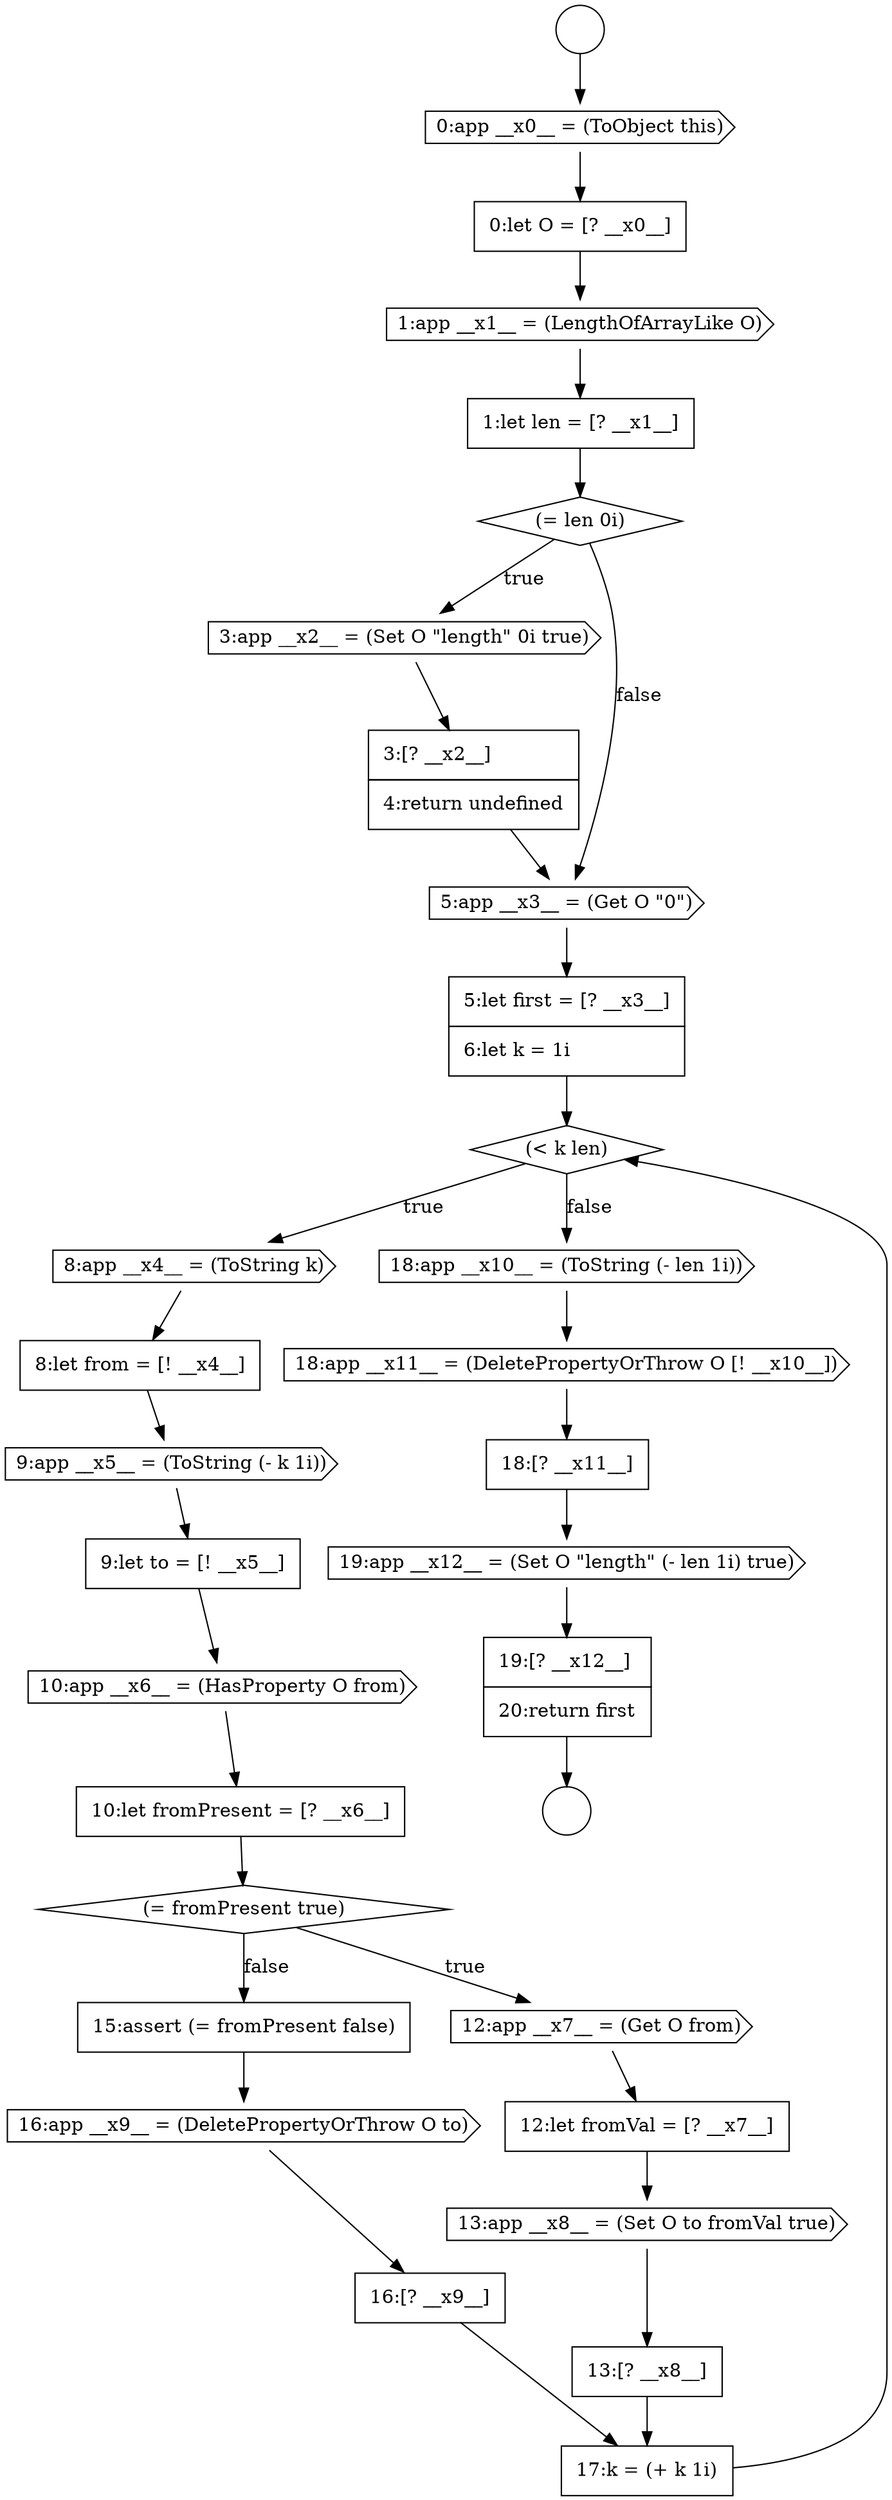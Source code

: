 digraph {
  node16027 [shape=diamond, label=<<font color="black">(&lt; k len)</font>> color="black" fillcolor="white" style=filled]
  node16039 [shape=none, margin=0, label=<<font color="black">
    <table border="0" cellborder="1" cellspacing="0" cellpadding="10">
      <tr><td align="left">15:assert (= fromPresent false)</td></tr>
    </table>
  </font>> color="black" fillcolor="white" style=filled]
  node16022 [shape=diamond, label=<<font color="black">(= len 0i)</font>> color="black" fillcolor="white" style=filled]
  node16035 [shape=cds, label=<<font color="black">12:app __x7__ = (Get O from)</font>> color="black" fillcolor="white" style=filled]
  node16028 [shape=cds, label=<<font color="black">8:app __x4__ = (ToString k)</font>> color="black" fillcolor="white" style=filled]
  node16044 [shape=cds, label=<<font color="black">18:app __x11__ = (DeletePropertyOrThrow O [! __x10__])</font>> color="black" fillcolor="white" style=filled]
  node16016 [shape=circle label=" " color="black" fillcolor="white" style=filled]
  node16031 [shape=none, margin=0, label=<<font color="black">
    <table border="0" cellborder="1" cellspacing="0" cellpadding="10">
      <tr><td align="left">9:let to = [! __x5__]</td></tr>
    </table>
  </font>> color="black" fillcolor="white" style=filled]
  node16043 [shape=cds, label=<<font color="black">18:app __x10__ = (ToString (- len 1i))</font>> color="black" fillcolor="white" style=filled]
  node16020 [shape=cds, label=<<font color="black">1:app __x1__ = (LengthOfArrayLike O)</font>> color="black" fillcolor="white" style=filled]
  node16032 [shape=cds, label=<<font color="black">10:app __x6__ = (HasProperty O from)</font>> color="black" fillcolor="white" style=filled]
  node16047 [shape=none, margin=0, label=<<font color="black">
    <table border="0" cellborder="1" cellspacing="0" cellpadding="10">
      <tr><td align="left">19:[? __x12__]</td></tr>
      <tr><td align="left">20:return first</td></tr>
    </table>
  </font>> color="black" fillcolor="white" style=filled]
  node16029 [shape=none, margin=0, label=<<font color="black">
    <table border="0" cellborder="1" cellspacing="0" cellpadding="10">
      <tr><td align="left">8:let from = [! __x4__]</td></tr>
    </table>
  </font>> color="black" fillcolor="white" style=filled]
  node16034 [shape=diamond, label=<<font color="black">(= fromPresent true)</font>> color="black" fillcolor="white" style=filled]
  node16038 [shape=none, margin=0, label=<<font color="black">
    <table border="0" cellborder="1" cellspacing="0" cellpadding="10">
      <tr><td align="left">13:[? __x8__]</td></tr>
    </table>
  </font>> color="black" fillcolor="white" style=filled]
  node16041 [shape=none, margin=0, label=<<font color="black">
    <table border="0" cellborder="1" cellspacing="0" cellpadding="10">
      <tr><td align="left">16:[? __x9__]</td></tr>
    </table>
  </font>> color="black" fillcolor="white" style=filled]
  node16021 [shape=none, margin=0, label=<<font color="black">
    <table border="0" cellborder="1" cellspacing="0" cellpadding="10">
      <tr><td align="left">1:let len = [? __x1__]</td></tr>
    </table>
  </font>> color="black" fillcolor="white" style=filled]
  node16045 [shape=none, margin=0, label=<<font color="black">
    <table border="0" cellborder="1" cellspacing="0" cellpadding="10">
      <tr><td align="left">18:[? __x11__]</td></tr>
    </table>
  </font>> color="black" fillcolor="white" style=filled]
  node16018 [shape=cds, label=<<font color="black">0:app __x0__ = (ToObject this)</font>> color="black" fillcolor="white" style=filled]
  node16026 [shape=none, margin=0, label=<<font color="black">
    <table border="0" cellborder="1" cellspacing="0" cellpadding="10">
      <tr><td align="left">5:let first = [? __x3__]</td></tr>
      <tr><td align="left">6:let k = 1i</td></tr>
    </table>
  </font>> color="black" fillcolor="white" style=filled]
  node16019 [shape=none, margin=0, label=<<font color="black">
    <table border="0" cellborder="1" cellspacing="0" cellpadding="10">
      <tr><td align="left">0:let O = [? __x0__]</td></tr>
    </table>
  </font>> color="black" fillcolor="white" style=filled]
  node16040 [shape=cds, label=<<font color="black">16:app __x9__ = (DeletePropertyOrThrow O to)</font>> color="black" fillcolor="white" style=filled]
  node16036 [shape=none, margin=0, label=<<font color="black">
    <table border="0" cellborder="1" cellspacing="0" cellpadding="10">
      <tr><td align="left">12:let fromVal = [? __x7__]</td></tr>
    </table>
  </font>> color="black" fillcolor="white" style=filled]
  node16023 [shape=cds, label=<<font color="black">3:app __x2__ = (Set O &quot;length&quot; 0i true)</font>> color="black" fillcolor="white" style=filled]
  node16033 [shape=none, margin=0, label=<<font color="black">
    <table border="0" cellborder="1" cellspacing="0" cellpadding="10">
      <tr><td align="left">10:let fromPresent = [? __x6__]</td></tr>
    </table>
  </font>> color="black" fillcolor="white" style=filled]
  node16030 [shape=cds, label=<<font color="black">9:app __x5__ = (ToString (- k 1i))</font>> color="black" fillcolor="white" style=filled]
  node16037 [shape=cds, label=<<font color="black">13:app __x8__ = (Set O to fromVal true)</font>> color="black" fillcolor="white" style=filled]
  node16025 [shape=cds, label=<<font color="black">5:app __x3__ = (Get O &quot;0&quot;)</font>> color="black" fillcolor="white" style=filled]
  node16024 [shape=none, margin=0, label=<<font color="black">
    <table border="0" cellborder="1" cellspacing="0" cellpadding="10">
      <tr><td align="left">3:[? __x2__]</td></tr>
      <tr><td align="left">4:return undefined</td></tr>
    </table>
  </font>> color="black" fillcolor="white" style=filled]
  node16042 [shape=none, margin=0, label=<<font color="black">
    <table border="0" cellborder="1" cellspacing="0" cellpadding="10">
      <tr><td align="left">17:k = (+ k 1i)</td></tr>
    </table>
  </font>> color="black" fillcolor="white" style=filled]
  node16017 [shape=circle label=" " color="black" fillcolor="white" style=filled]
  node16046 [shape=cds, label=<<font color="black">19:app __x12__ = (Set O &quot;length&quot; (- len 1i) true)</font>> color="black" fillcolor="white" style=filled]
  node16031 -> node16032 [ color="black"]
  node16042 -> node16027 [ color="black"]
  node16020 -> node16021 [ color="black"]
  node16021 -> node16022 [ color="black"]
  node16026 -> node16027 [ color="black"]
  node16041 -> node16042 [ color="black"]
  node16022 -> node16023 [label=<<font color="black">true</font>> color="black"]
  node16022 -> node16025 [label=<<font color="black">false</font>> color="black"]
  node16033 -> node16034 [ color="black"]
  node16039 -> node16040 [ color="black"]
  node16034 -> node16035 [label=<<font color="black">true</font>> color="black"]
  node16034 -> node16039 [label=<<font color="black">false</font>> color="black"]
  node16040 -> node16041 [ color="black"]
  node16043 -> node16044 [ color="black"]
  node16023 -> node16024 [ color="black"]
  node16038 -> node16042 [ color="black"]
  node16028 -> node16029 [ color="black"]
  node16024 -> node16025 [ color="black"]
  node16029 -> node16030 [ color="black"]
  node16018 -> node16019 [ color="black"]
  node16019 -> node16020 [ color="black"]
  node16047 -> node16017 [ color="black"]
  node16044 -> node16045 [ color="black"]
  node16037 -> node16038 [ color="black"]
  node16045 -> node16046 [ color="black"]
  node16025 -> node16026 [ color="black"]
  node16030 -> node16031 [ color="black"]
  node16032 -> node16033 [ color="black"]
  node16036 -> node16037 [ color="black"]
  node16046 -> node16047 [ color="black"]
  node16027 -> node16028 [label=<<font color="black">true</font>> color="black"]
  node16027 -> node16043 [label=<<font color="black">false</font>> color="black"]
  node16016 -> node16018 [ color="black"]
  node16035 -> node16036 [ color="black"]
}
